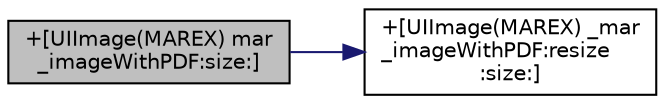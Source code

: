 digraph "+[UIImage(MAREX) mar_imageWithPDF:size:]"
{
  edge [fontname="Helvetica",fontsize="10",labelfontname="Helvetica",labelfontsize="10"];
  node [fontname="Helvetica",fontsize="10",shape=record];
  rankdir="LR";
  Node116 [label="+[UIImage(MAREX) mar\l_imageWithPDF:size:]",height=0.2,width=0.4,color="black", fillcolor="grey75", style="filled", fontcolor="black"];
  Node116 -> Node117 [color="midnightblue",fontsize="10",style="solid",fontname="Helvetica"];
  Node117 [label="+[UIImage(MAREX) _mar\l_imageWithPDF:resize\l:size:]",height=0.2,width=0.4,color="black", fillcolor="white", style="filled",URL="$category_u_i_image_07_m_a_r_e_x_08.html#aa3b1c13b0aef550c0db3cb736a2c0739"];
}
